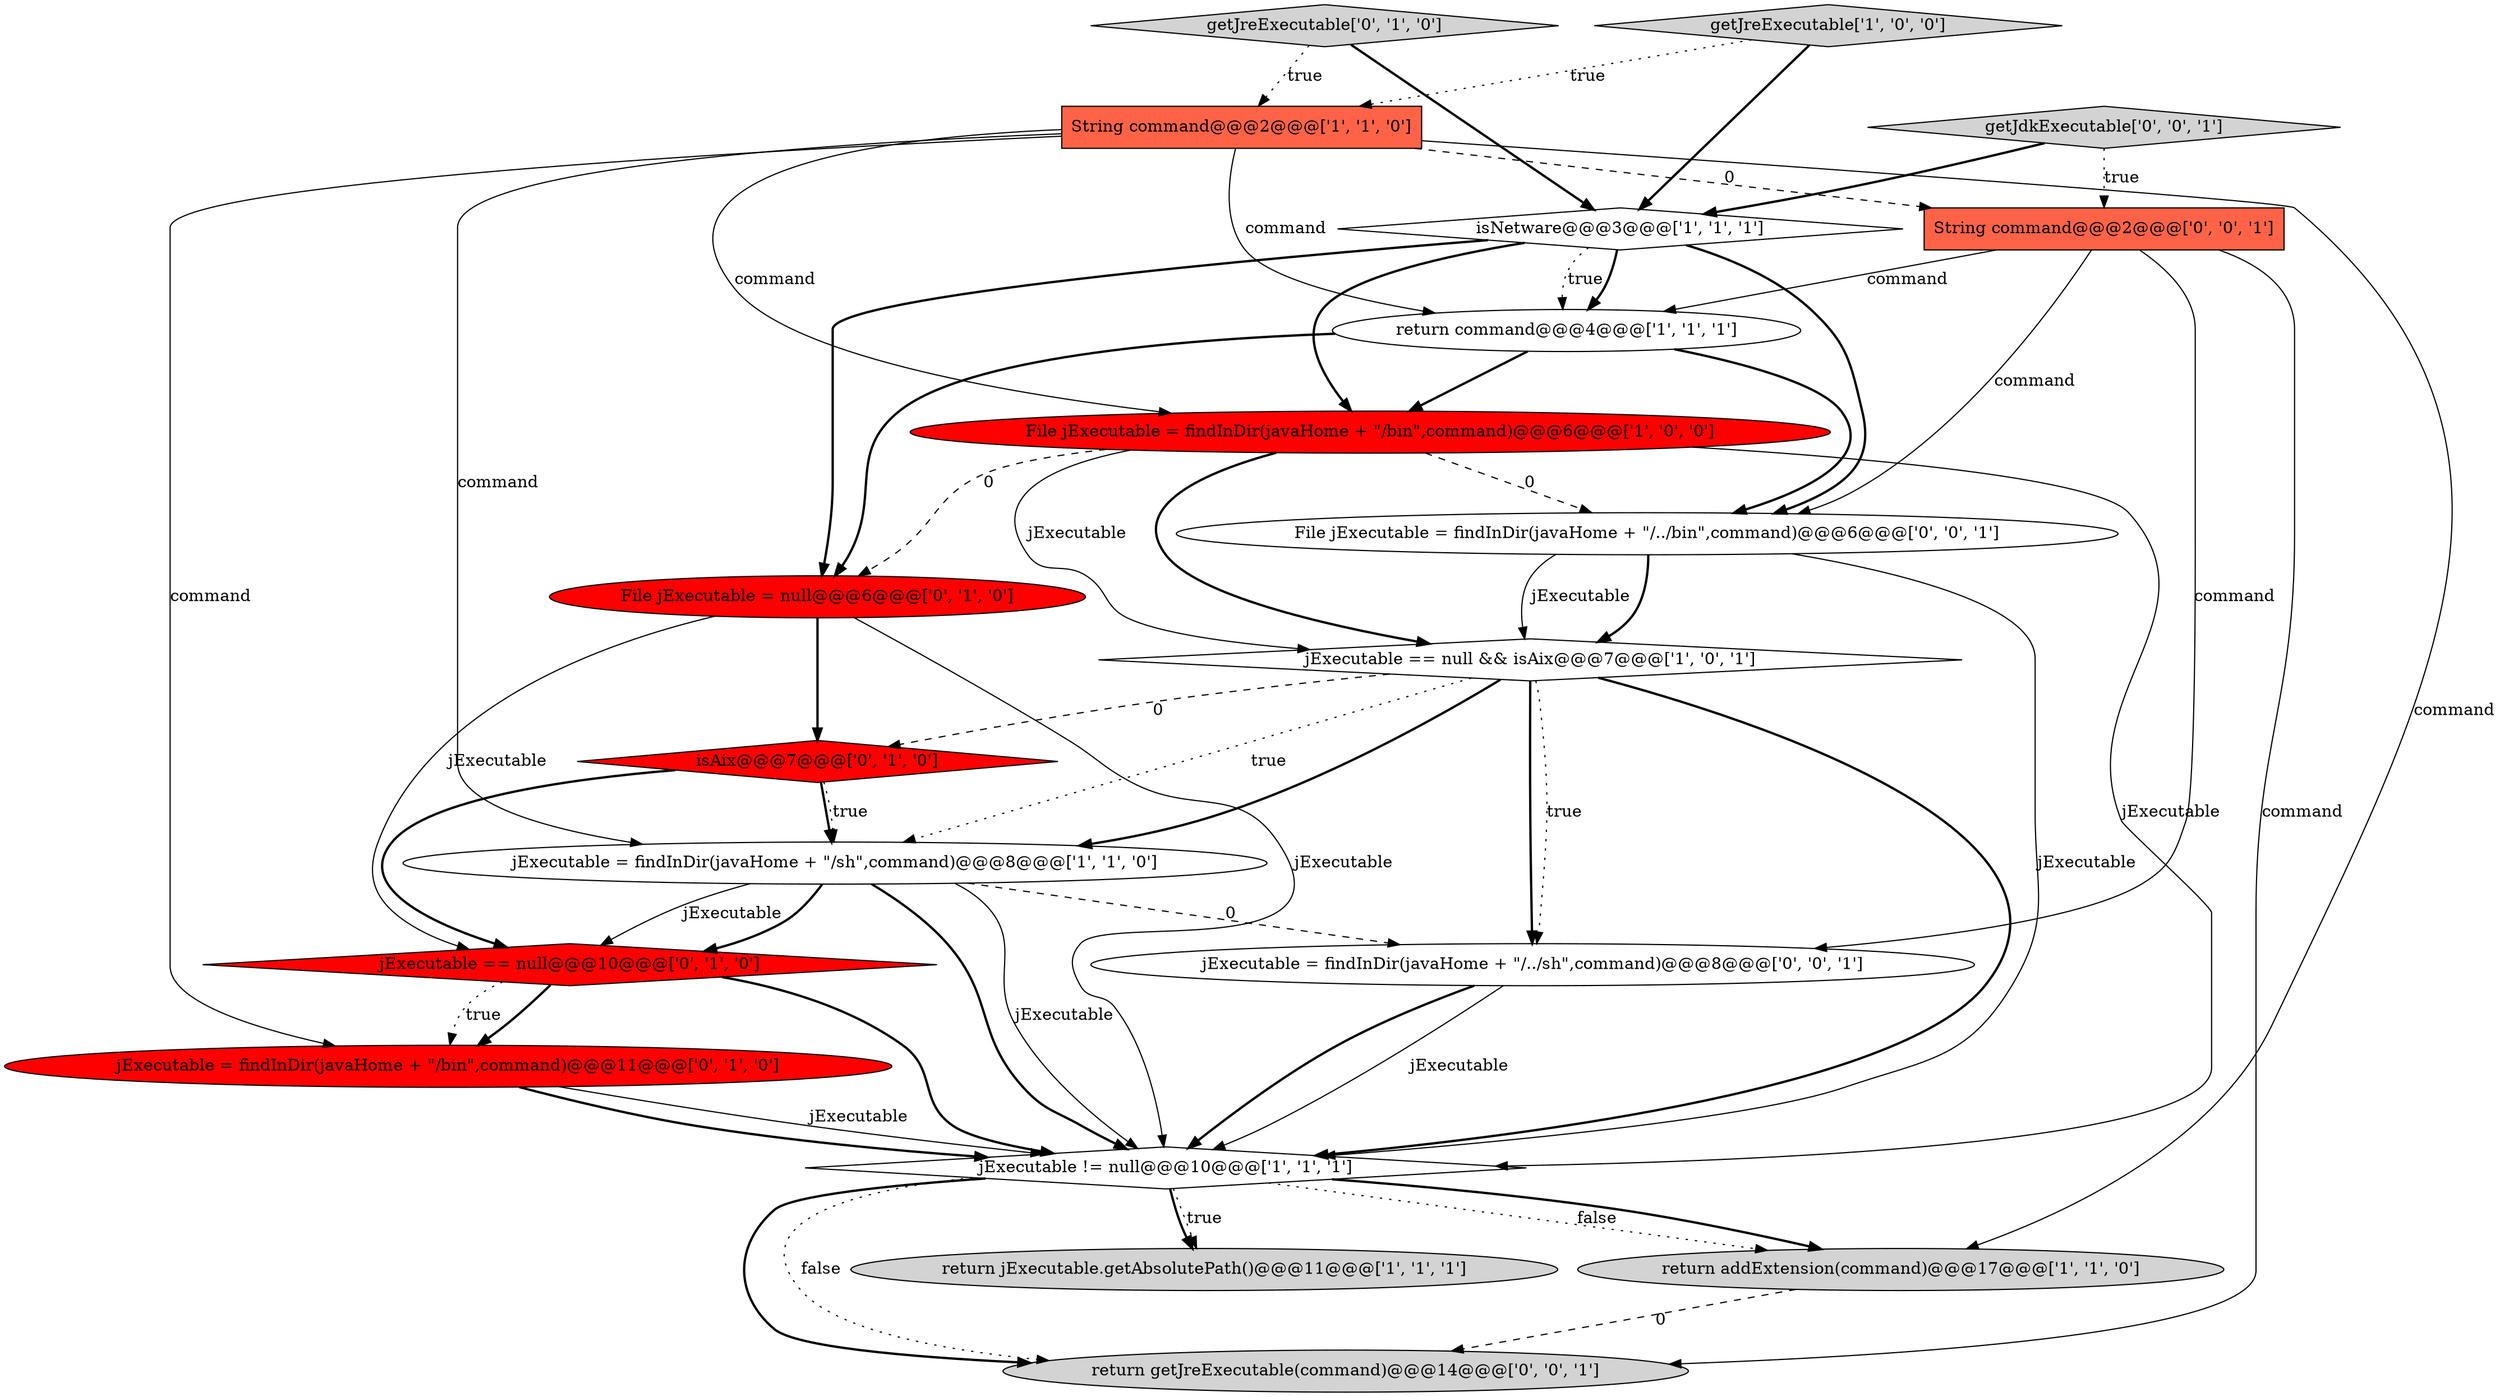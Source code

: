 digraph {
8 [style = filled, label = "jExecutable == null && isAix@@@7@@@['1', '0', '1']", fillcolor = white, shape = diamond image = "AAA0AAABBB1BBB"];
7 [style = filled, label = "return command@@@4@@@['1', '1', '1']", fillcolor = white, shape = ellipse image = "AAA0AAABBB1BBB"];
1 [style = filled, label = "return addExtension(command)@@@17@@@['1', '1', '0']", fillcolor = lightgray, shape = ellipse image = "AAA0AAABBB1BBB"];
13 [style = filled, label = "isAix@@@7@@@['0', '1', '0']", fillcolor = red, shape = diamond image = "AAA1AAABBB2BBB"];
12 [style = filled, label = "File jExecutable = null@@@6@@@['0', '1', '0']", fillcolor = red, shape = ellipse image = "AAA1AAABBB2BBB"];
3 [style = filled, label = "isNetware@@@3@@@['1', '1', '1']", fillcolor = white, shape = diamond image = "AAA0AAABBB1BBB"];
2 [style = filled, label = "return jExecutable.getAbsolutePath()@@@11@@@['1', '1', '1']", fillcolor = lightgray, shape = ellipse image = "AAA0AAABBB1BBB"];
15 [style = filled, label = "jExecutable = findInDir(javaHome + \"/../sh\",command)@@@8@@@['0', '0', '1']", fillcolor = white, shape = ellipse image = "AAA0AAABBB3BBB"];
16 [style = filled, label = "String command@@@2@@@['0', '0', '1']", fillcolor = tomato, shape = box image = "AAA0AAABBB3BBB"];
5 [style = filled, label = "jExecutable = findInDir(javaHome + \"/sh\",command)@@@8@@@['1', '1', '0']", fillcolor = white, shape = ellipse image = "AAA0AAABBB1BBB"];
9 [style = filled, label = "String command@@@2@@@['1', '1', '0']", fillcolor = tomato, shape = box image = "AAA0AAABBB1BBB"];
11 [style = filled, label = "jExecutable == null@@@10@@@['0', '1', '0']", fillcolor = red, shape = diamond image = "AAA1AAABBB2BBB"];
18 [style = filled, label = "File jExecutable = findInDir(javaHome + \"/../bin\",command)@@@6@@@['0', '0', '1']", fillcolor = white, shape = ellipse image = "AAA0AAABBB3BBB"];
19 [style = filled, label = "getJdkExecutable['0', '0', '1']", fillcolor = lightgray, shape = diamond image = "AAA0AAABBB3BBB"];
10 [style = filled, label = "getJreExecutable['0', '1', '0']", fillcolor = lightgray, shape = diamond image = "AAA0AAABBB2BBB"];
17 [style = filled, label = "return getJreExecutable(command)@@@14@@@['0', '0', '1']", fillcolor = lightgray, shape = ellipse image = "AAA0AAABBB3BBB"];
14 [style = filled, label = "jExecutable = findInDir(javaHome + \"/bin\",command)@@@11@@@['0', '1', '0']", fillcolor = red, shape = ellipse image = "AAA1AAABBB2BBB"];
4 [style = filled, label = "File jExecutable = findInDir(javaHome + \"/bin\",command)@@@6@@@['1', '0', '0']", fillcolor = red, shape = ellipse image = "AAA1AAABBB1BBB"];
0 [style = filled, label = "jExecutable != null@@@10@@@['1', '1', '1']", fillcolor = white, shape = diamond image = "AAA0AAABBB1BBB"];
6 [style = filled, label = "getJreExecutable['1', '0', '0']", fillcolor = lightgray, shape = diamond image = "AAA0AAABBB1BBB"];
4->18 [style = dashed, label="0"];
6->3 [style = bold, label=""];
9->7 [style = solid, label="command"];
3->7 [style = dotted, label="true"];
9->16 [style = dashed, label="0"];
16->17 [style = solid, label="command"];
15->0 [style = solid, label="jExecutable"];
8->15 [style = bold, label=""];
12->0 [style = solid, label="jExecutable"];
11->14 [style = bold, label=""];
7->12 [style = bold, label=""];
5->11 [style = solid, label="jExecutable"];
0->17 [style = bold, label=""];
5->0 [style = solid, label="jExecutable"];
9->5 [style = solid, label="command"];
14->0 [style = solid, label="jExecutable"];
0->2 [style = bold, label=""];
11->14 [style = dotted, label="true"];
8->15 [style = dotted, label="true"];
10->3 [style = bold, label=""];
16->7 [style = solid, label="command"];
18->8 [style = solid, label="jExecutable"];
13->5 [style = dotted, label="true"];
18->0 [style = solid, label="jExecutable"];
0->17 [style = dotted, label="false"];
7->4 [style = bold, label=""];
0->1 [style = dotted, label="false"];
3->12 [style = bold, label=""];
10->9 [style = dotted, label="true"];
3->4 [style = bold, label=""];
13->11 [style = bold, label=""];
16->15 [style = solid, label="command"];
4->12 [style = dashed, label="0"];
8->13 [style = dashed, label="0"];
3->18 [style = bold, label=""];
8->0 [style = bold, label=""];
12->13 [style = bold, label=""];
12->11 [style = solid, label="jExecutable"];
11->0 [style = bold, label=""];
1->17 [style = dashed, label="0"];
8->5 [style = bold, label=""];
5->0 [style = bold, label=""];
6->9 [style = dotted, label="true"];
8->5 [style = dotted, label="true"];
3->7 [style = bold, label=""];
9->4 [style = solid, label="command"];
14->0 [style = bold, label=""];
0->1 [style = bold, label=""];
4->0 [style = solid, label="jExecutable"];
4->8 [style = solid, label="jExecutable"];
15->0 [style = bold, label=""];
16->18 [style = solid, label="command"];
19->16 [style = dotted, label="true"];
13->5 [style = bold, label=""];
7->18 [style = bold, label=""];
4->8 [style = bold, label=""];
5->11 [style = bold, label=""];
18->8 [style = bold, label=""];
0->2 [style = dotted, label="true"];
9->14 [style = solid, label="command"];
5->15 [style = dashed, label="0"];
19->3 [style = bold, label=""];
9->1 [style = solid, label="command"];
}

